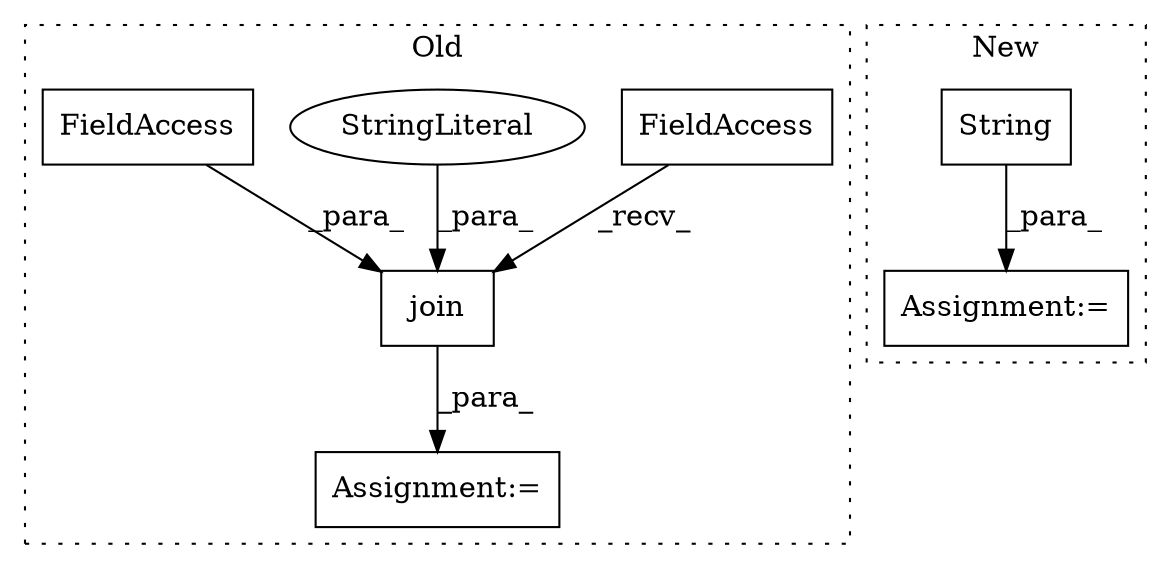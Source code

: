 digraph G {
subgraph cluster0 {
1 [label="join" a="32" s="11324,11414" l="5,1" shape="box"];
3 [label="FieldAccess" a="22" s="11316" l="7" shape="box"];
4 [label="StringLiteral" a="45" s="11372" l="7" shape="ellipse"];
5 [label="Assignment:=" a="7" s="11315" l="1" shape="box"];
7 [label="FieldAccess" a="22" s="11380" l="34" shape="box"];
label = "Old";
style="dotted";
}
subgraph cluster1 {
2 [label="String" a="32" s="11271,11299" l="7,1" shape="box"];
6 [label="Assignment:=" a="7" s="11191" l="1" shape="box"];
label = "New";
style="dotted";
}
1 -> 5 [label="_para_"];
2 -> 6 [label="_para_"];
3 -> 1 [label="_recv_"];
4 -> 1 [label="_para_"];
7 -> 1 [label="_para_"];
}